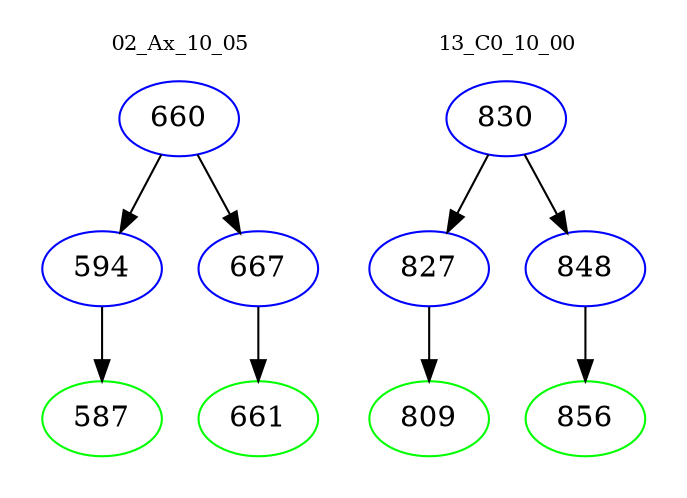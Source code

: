 digraph{
subgraph cluster_0 {
color = white
label = "02_Ax_10_05";
fontsize=10;
T0_660 [label="660", color="blue"]
T0_660 -> T0_594 [color="black"]
T0_594 [label="594", color="blue"]
T0_594 -> T0_587 [color="black"]
T0_587 [label="587", color="green"]
T0_660 -> T0_667 [color="black"]
T0_667 [label="667", color="blue"]
T0_667 -> T0_661 [color="black"]
T0_661 [label="661", color="green"]
}
subgraph cluster_1 {
color = white
label = "13_C0_10_00";
fontsize=10;
T1_830 [label="830", color="blue"]
T1_830 -> T1_827 [color="black"]
T1_827 [label="827", color="blue"]
T1_827 -> T1_809 [color="black"]
T1_809 [label="809", color="green"]
T1_830 -> T1_848 [color="black"]
T1_848 [label="848", color="blue"]
T1_848 -> T1_856 [color="black"]
T1_856 [label="856", color="green"]
}
}
